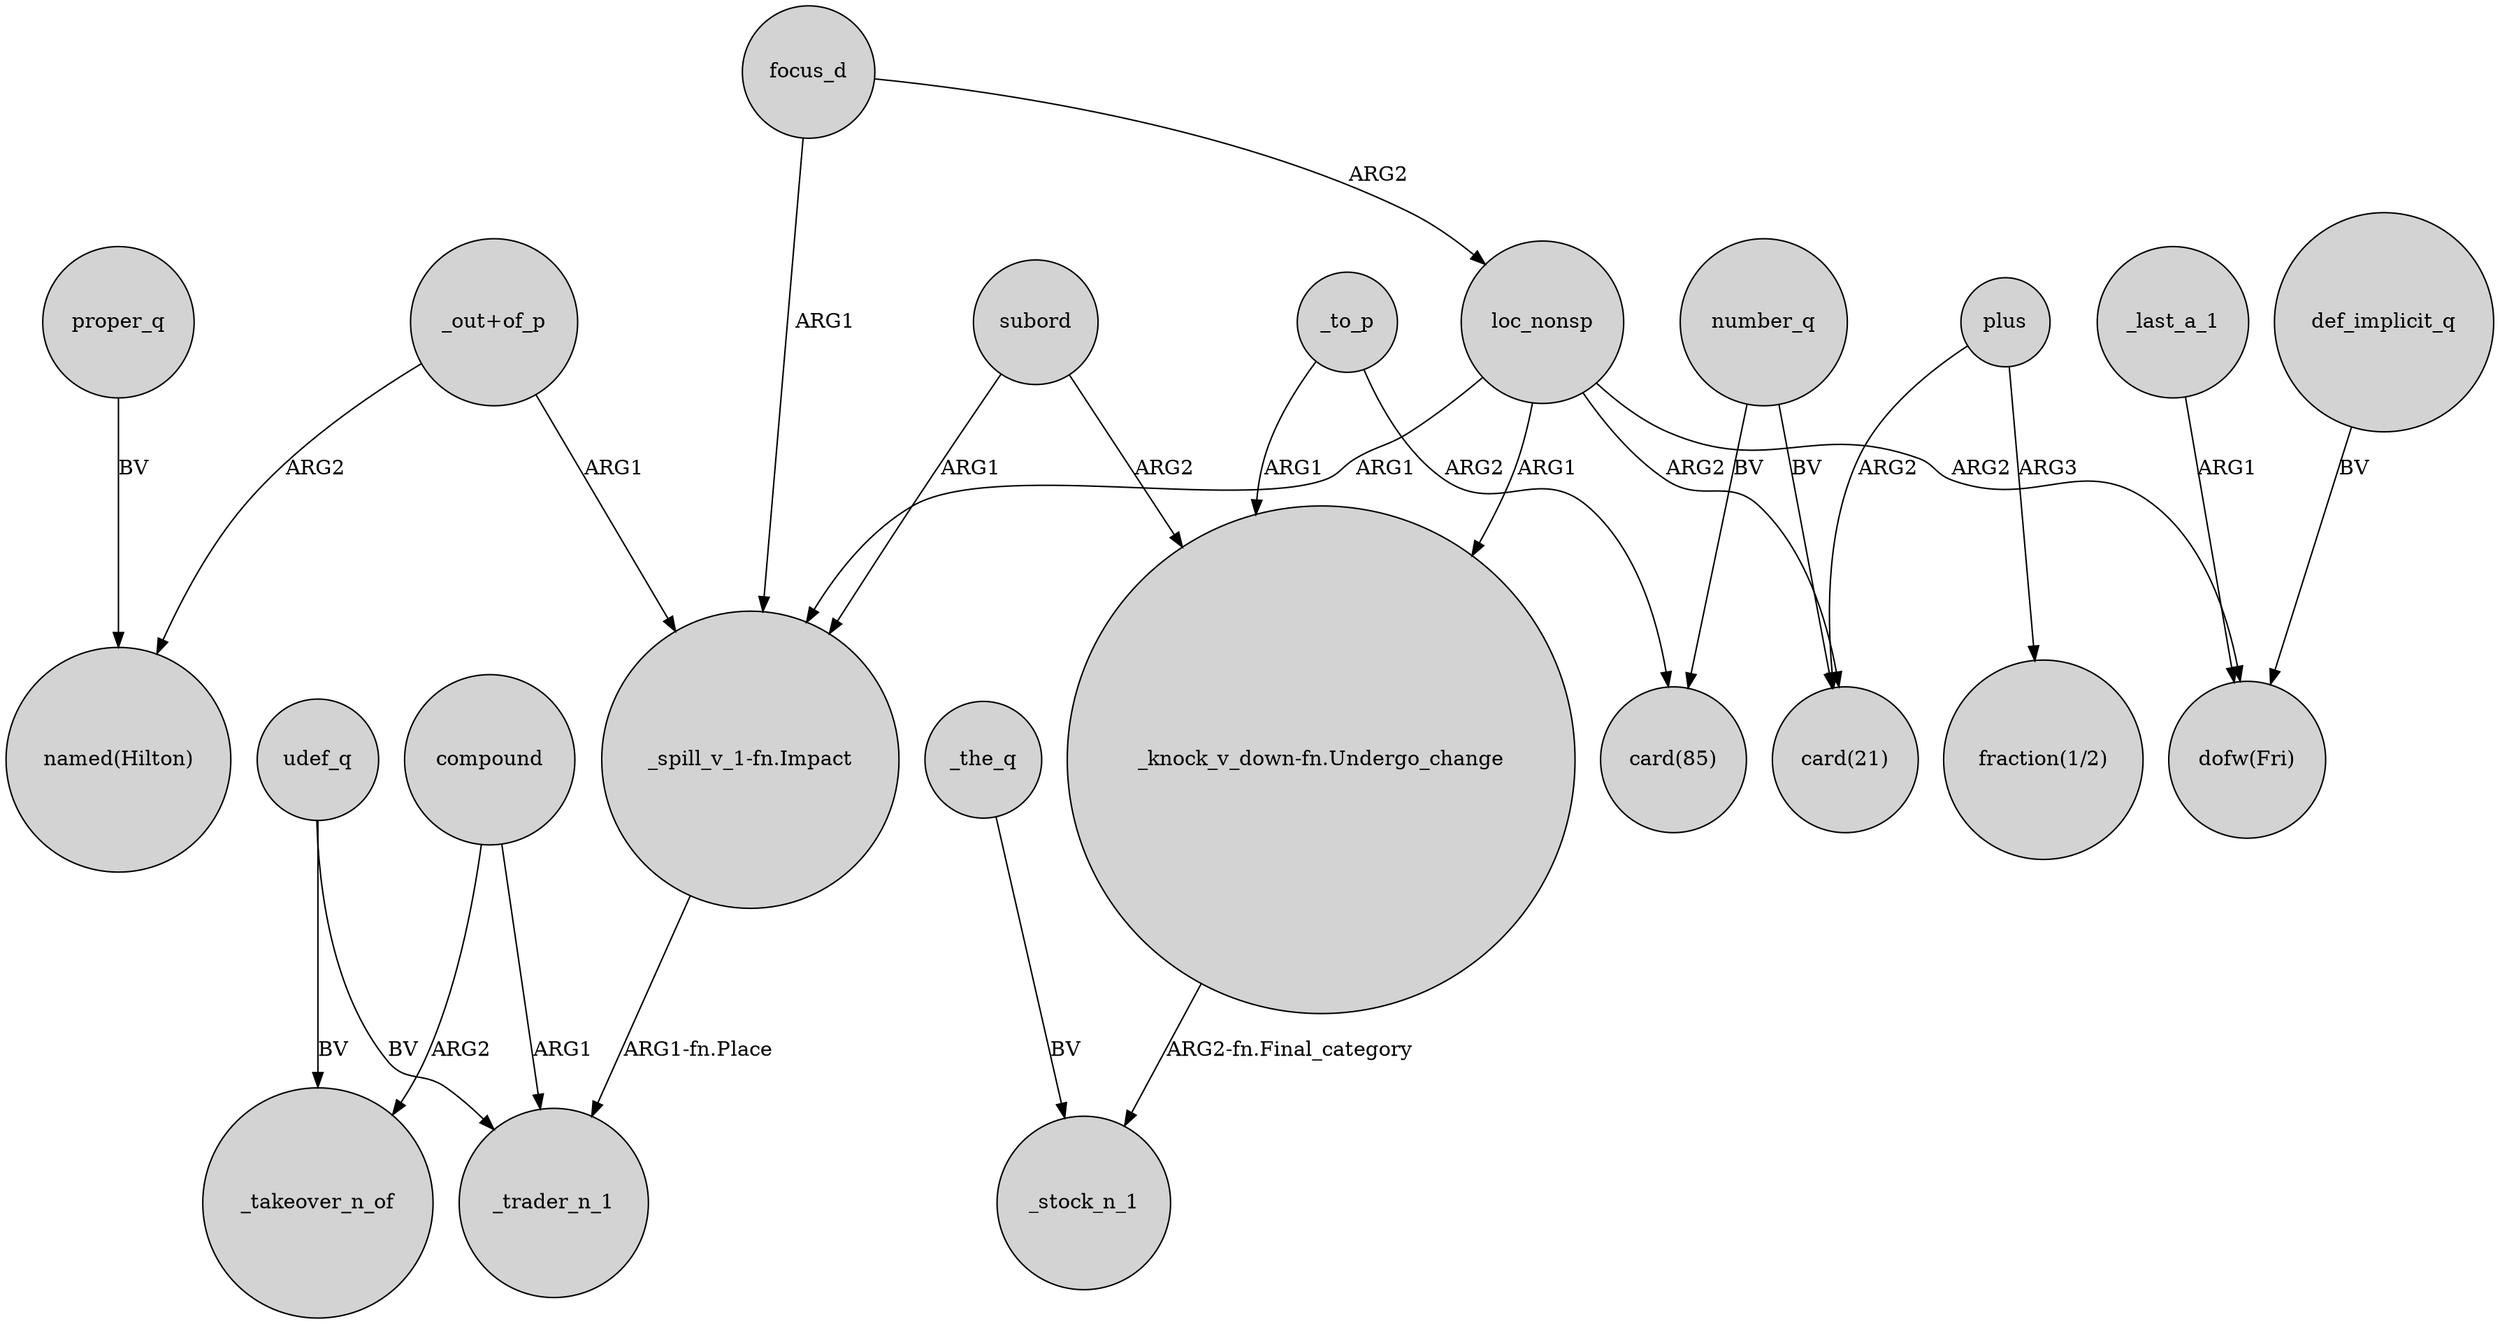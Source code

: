 digraph {
	node [shape=circle style=filled]
	"_out+of_p" -> "named(Hilton)" [label=ARG2]
	loc_nonsp -> "_knock_v_down-fn.Undergo_change" [label=ARG1]
	number_q -> "card(85)" [label=BV]
	plus -> "card(21)" [label=ARG2]
	compound -> _trader_n_1 [label=ARG1]
	loc_nonsp -> "dofw(Fri)" [label=ARG2]
	subord -> "_knock_v_down-fn.Undergo_change" [label=ARG2]
	_last_a_1 -> "dofw(Fri)" [label=ARG1]
	focus_d -> loc_nonsp [label=ARG2]
	udef_q -> _takeover_n_of [label=BV]
	udef_q -> _trader_n_1 [label=BV]
	focus_d -> "_spill_v_1-fn.Impact" [label=ARG1]
	_the_q -> _stock_n_1 [label=BV]
	def_implicit_q -> "dofw(Fri)" [label=BV]
	"_knock_v_down-fn.Undergo_change" -> _stock_n_1 [label="ARG2-fn.Final_category"]
	"_spill_v_1-fn.Impact" -> _trader_n_1 [label="ARG1-fn.Place"]
	_to_p -> "_knock_v_down-fn.Undergo_change" [label=ARG1]
	compound -> _takeover_n_of [label=ARG2]
	loc_nonsp -> "_spill_v_1-fn.Impact" [label=ARG1]
	"_out+of_p" -> "_spill_v_1-fn.Impact" [label=ARG1]
	proper_q -> "named(Hilton)" [label=BV]
	loc_nonsp -> "card(21)" [label=ARG2]
	plus -> "fraction(1/2)" [label=ARG3]
	_to_p -> "card(85)" [label=ARG2]
	number_q -> "card(21)" [label=BV]
	subord -> "_spill_v_1-fn.Impact" [label=ARG1]
}
